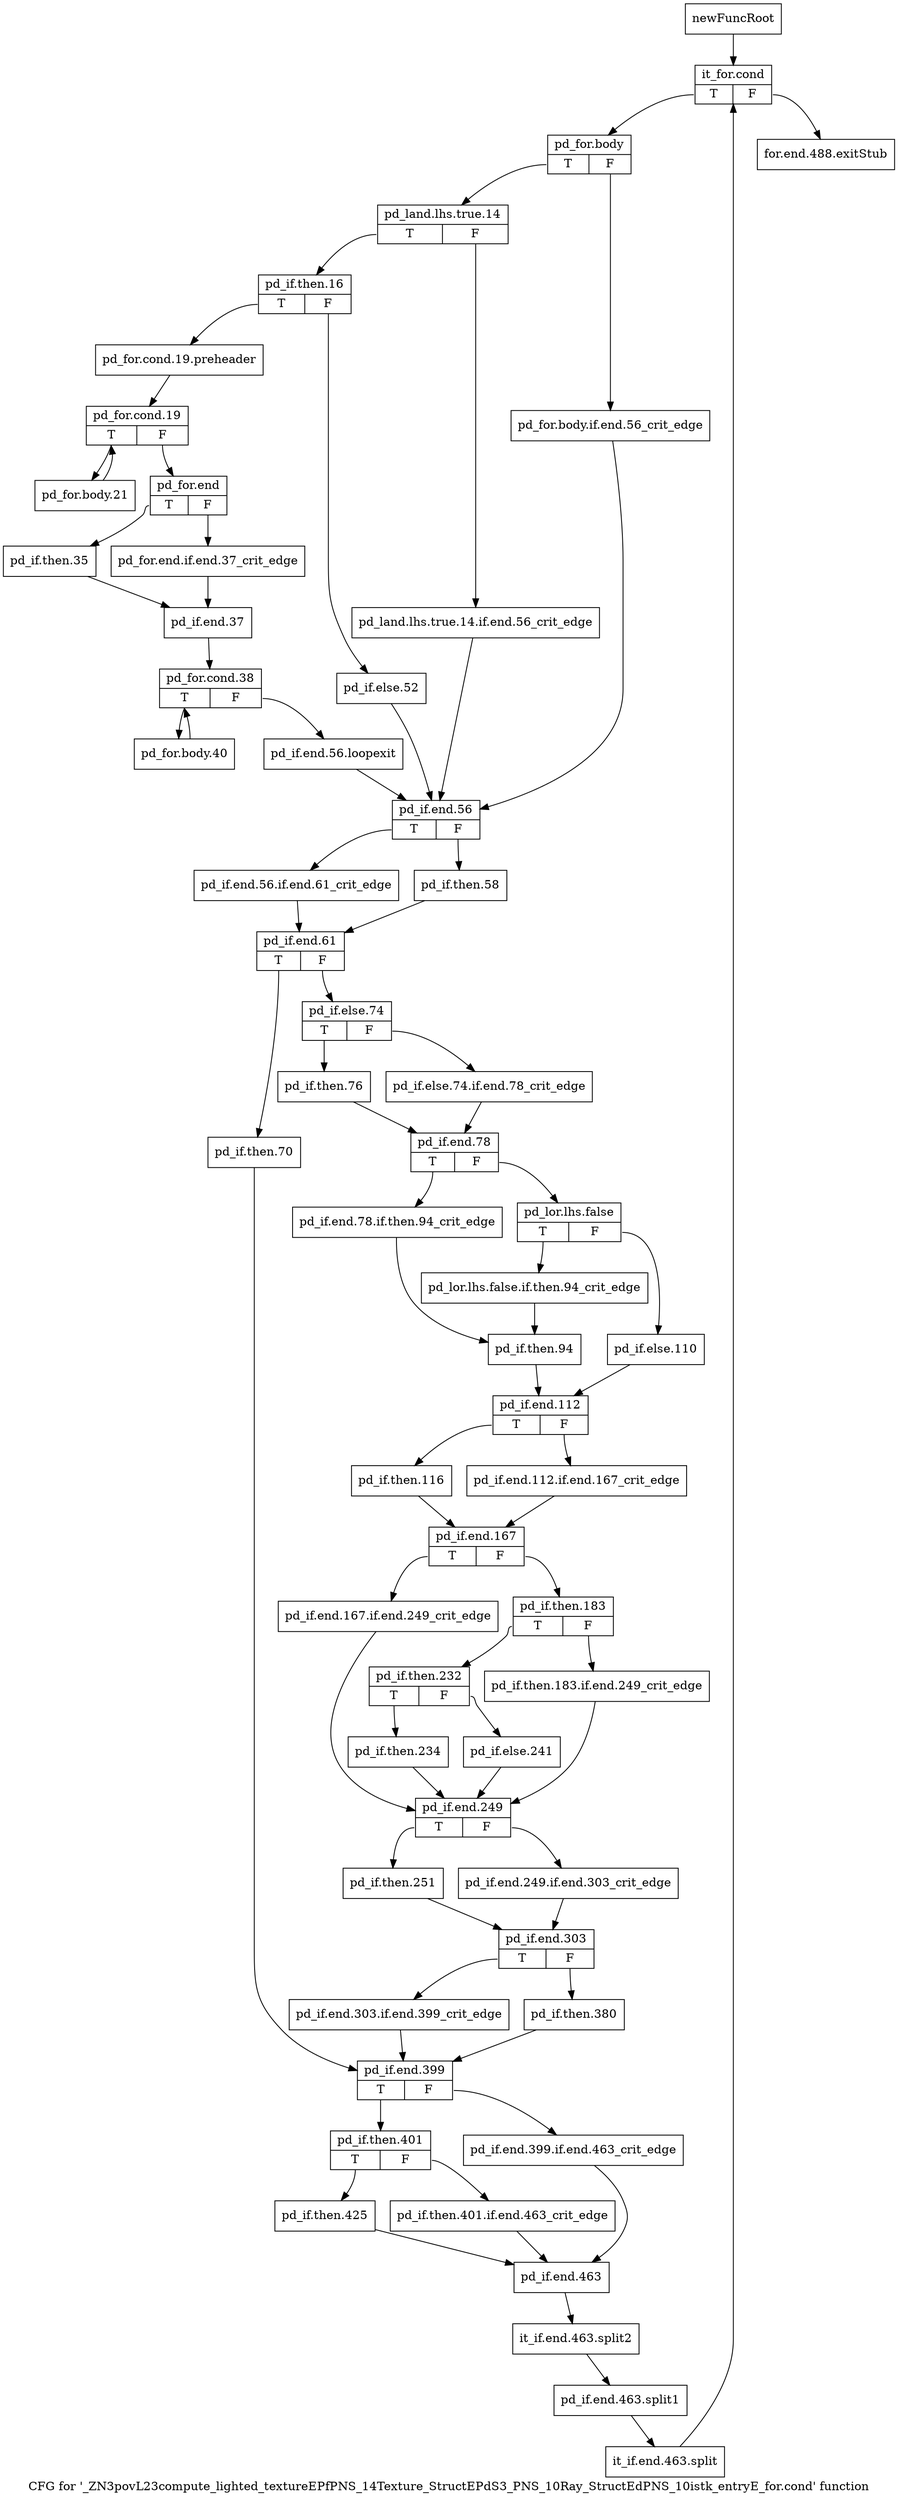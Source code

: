 digraph "CFG for '_ZN3povL23compute_lighted_textureEPfPNS_14Texture_StructEPdS3_PNS_10Ray_StructEdPNS_10istk_entryE_for.cond' function" {
	label="CFG for '_ZN3povL23compute_lighted_textureEPfPNS_14Texture_StructEPdS3_PNS_10Ray_StructEdPNS_10istk_entryE_for.cond' function";

	Node0x260b870 [shape=record,label="{newFuncRoot}"];
	Node0x260b870 -> Node0x260b910;
	Node0x260b8c0 [shape=record,label="{for.end.488.exitStub}"];
	Node0x260b910 [shape=record,label="{it_for.cond|{<s0>T|<s1>F}}"];
	Node0x260b910:s0 -> Node0x260b960;
	Node0x260b910:s1 -> Node0x260b8c0;
	Node0x260b960 [shape=record,label="{pd_for.body|{<s0>T|<s1>F}}"];
	Node0x260b960:s0 -> Node0x260ba00;
	Node0x260b960:s1 -> Node0x260b9b0;
	Node0x260b9b0 [shape=record,label="{pd_for.body.if.end.56_crit_edge}"];
	Node0x260b9b0 -> Node0x260bdc0;
	Node0x260ba00 [shape=record,label="{pd_land.lhs.true.14|{<s0>T|<s1>F}}"];
	Node0x260ba00:s0 -> Node0x260baa0;
	Node0x260ba00:s1 -> Node0x260ba50;
	Node0x260ba50 [shape=record,label="{pd_land.lhs.true.14.if.end.56_crit_edge}"];
	Node0x260ba50 -> Node0x260bdc0;
	Node0x260baa0 [shape=record,label="{pd_if.then.16|{<s0>T|<s1>F}}"];
	Node0x260baa0:s0 -> Node0x260bb40;
	Node0x260baa0:s1 -> Node0x260baf0;
	Node0x260baf0 [shape=record,label="{pd_if.else.52}"];
	Node0x260baf0 -> Node0x260bdc0;
	Node0x260bb40 [shape=record,label="{pd_for.cond.19.preheader}"];
	Node0x260bb40 -> Node0x260bb90;
	Node0x260bb90 [shape=record,label="{pd_for.cond.19|{<s0>T|<s1>F}}"];
	Node0x260bb90:s0 -> Node0x260c950;
	Node0x260bb90:s1 -> Node0x260bbe0;
	Node0x260bbe0 [shape=record,label="{pd_for.end|{<s0>T|<s1>F}}"];
	Node0x260bbe0:s0 -> Node0x260bc80;
	Node0x260bbe0:s1 -> Node0x260bc30;
	Node0x260bc30 [shape=record,label="{pd_for.end.if.end.37_crit_edge}"];
	Node0x260bc30 -> Node0x260bcd0;
	Node0x260bc80 [shape=record,label="{pd_if.then.35}"];
	Node0x260bc80 -> Node0x260bcd0;
	Node0x260bcd0 [shape=record,label="{pd_if.end.37}"];
	Node0x260bcd0 -> Node0x260bd20;
	Node0x260bd20 [shape=record,label="{pd_for.cond.38|{<s0>T|<s1>F}}"];
	Node0x260bd20:s0 -> Node0x260c900;
	Node0x260bd20:s1 -> Node0x260bd70;
	Node0x260bd70 [shape=record,label="{pd_if.end.56.loopexit}"];
	Node0x260bd70 -> Node0x260bdc0;
	Node0x260bdc0 [shape=record,label="{pd_if.end.56|{<s0>T|<s1>F}}"];
	Node0x260bdc0:s0 -> Node0x260be60;
	Node0x260bdc0:s1 -> Node0x260be10;
	Node0x260be10 [shape=record,label="{pd_if.then.58}"];
	Node0x260be10 -> Node0x260beb0;
	Node0x260be60 [shape=record,label="{pd_if.end.56.if.end.61_crit_edge}"];
	Node0x260be60 -> Node0x260beb0;
	Node0x260beb0 [shape=record,label="{pd_if.end.61|{<s0>T|<s1>F}}"];
	Node0x260beb0:s0 -> Node0x260c6d0;
	Node0x260beb0:s1 -> Node0x260bf00;
	Node0x260bf00 [shape=record,label="{pd_if.else.74|{<s0>T|<s1>F}}"];
	Node0x260bf00:s0 -> Node0x260bfa0;
	Node0x260bf00:s1 -> Node0x260bf50;
	Node0x260bf50 [shape=record,label="{pd_if.else.74.if.end.78_crit_edge}"];
	Node0x260bf50 -> Node0x260bff0;
	Node0x260bfa0 [shape=record,label="{pd_if.then.76}"];
	Node0x260bfa0 -> Node0x260bff0;
	Node0x260bff0 [shape=record,label="{pd_if.end.78|{<s0>T|<s1>F}}"];
	Node0x260bff0:s0 -> Node0x260c130;
	Node0x260bff0:s1 -> Node0x260c040;
	Node0x260c040 [shape=record,label="{pd_lor.lhs.false|{<s0>T|<s1>F}}"];
	Node0x260c040:s0 -> Node0x260c0e0;
	Node0x260c040:s1 -> Node0x260c090;
	Node0x260c090 [shape=record,label="{pd_if.else.110}"];
	Node0x260c090 -> Node0x260c1d0;
	Node0x260c0e0 [shape=record,label="{pd_lor.lhs.false.if.then.94_crit_edge}"];
	Node0x260c0e0 -> Node0x260c180;
	Node0x260c130 [shape=record,label="{pd_if.end.78.if.then.94_crit_edge}"];
	Node0x260c130 -> Node0x260c180;
	Node0x260c180 [shape=record,label="{pd_if.then.94}"];
	Node0x260c180 -> Node0x260c1d0;
	Node0x260c1d0 [shape=record,label="{pd_if.end.112|{<s0>T|<s1>F}}"];
	Node0x260c1d0:s0 -> Node0x260c270;
	Node0x260c1d0:s1 -> Node0x260c220;
	Node0x260c220 [shape=record,label="{pd_if.end.112.if.end.167_crit_edge}"];
	Node0x260c220 -> Node0x260c2c0;
	Node0x260c270 [shape=record,label="{pd_if.then.116}"];
	Node0x260c270 -> Node0x260c2c0;
	Node0x260c2c0 [shape=record,label="{pd_if.end.167|{<s0>T|<s1>F}}"];
	Node0x260c2c0:s0 -> Node0x260c4a0;
	Node0x260c2c0:s1 -> Node0x260c310;
	Node0x260c310 [shape=record,label="{pd_if.then.183|{<s0>T|<s1>F}}"];
	Node0x260c310:s0 -> Node0x260c3b0;
	Node0x260c310:s1 -> Node0x260c360;
	Node0x260c360 [shape=record,label="{pd_if.then.183.if.end.249_crit_edge}"];
	Node0x260c360 -> Node0x260c4f0;
	Node0x260c3b0 [shape=record,label="{pd_if.then.232|{<s0>T|<s1>F}}"];
	Node0x260c3b0:s0 -> Node0x260c450;
	Node0x260c3b0:s1 -> Node0x260c400;
	Node0x260c400 [shape=record,label="{pd_if.else.241}"];
	Node0x260c400 -> Node0x260c4f0;
	Node0x260c450 [shape=record,label="{pd_if.then.234}"];
	Node0x260c450 -> Node0x260c4f0;
	Node0x260c4a0 [shape=record,label="{pd_if.end.167.if.end.249_crit_edge}"];
	Node0x260c4a0 -> Node0x260c4f0;
	Node0x260c4f0 [shape=record,label="{pd_if.end.249|{<s0>T|<s1>F}}"];
	Node0x260c4f0:s0 -> Node0x260c590;
	Node0x260c4f0:s1 -> Node0x260c540;
	Node0x260c540 [shape=record,label="{pd_if.end.249.if.end.303_crit_edge}"];
	Node0x260c540 -> Node0x260c5e0;
	Node0x260c590 [shape=record,label="{pd_if.then.251}"];
	Node0x260c590 -> Node0x260c5e0;
	Node0x260c5e0 [shape=record,label="{pd_if.end.303|{<s0>T|<s1>F}}"];
	Node0x260c5e0:s0 -> Node0x260c680;
	Node0x260c5e0:s1 -> Node0x260c630;
	Node0x260c630 [shape=record,label="{pd_if.then.380}"];
	Node0x260c630 -> Node0x260c720;
	Node0x260c680 [shape=record,label="{pd_if.end.303.if.end.399_crit_edge}"];
	Node0x260c680 -> Node0x260c720;
	Node0x260c6d0 [shape=record,label="{pd_if.then.70}"];
	Node0x260c6d0 -> Node0x260c720;
	Node0x260c720 [shape=record,label="{pd_if.end.399|{<s0>T|<s1>F}}"];
	Node0x260c720:s0 -> Node0x260c7c0;
	Node0x260c720:s1 -> Node0x260c770;
	Node0x260c770 [shape=record,label="{pd_if.end.399.if.end.463_crit_edge}"];
	Node0x260c770 -> Node0x260c8b0;
	Node0x260c7c0 [shape=record,label="{pd_if.then.401|{<s0>T|<s1>F}}"];
	Node0x260c7c0:s0 -> Node0x260c860;
	Node0x260c7c0:s1 -> Node0x260c810;
	Node0x260c810 [shape=record,label="{pd_if.then.401.if.end.463_crit_edge}"];
	Node0x260c810 -> Node0x260c8b0;
	Node0x260c860 [shape=record,label="{pd_if.then.425}"];
	Node0x260c860 -> Node0x260c8b0;
	Node0x260c8b0 [shape=record,label="{pd_if.end.463}"];
	Node0x260c8b0 -> Node0x37f6480;
	Node0x37f6480 [shape=record,label="{it_if.end.463.split2}"];
	Node0x37f6480 -> Node0x37f80f0;
	Node0x37f80f0 [shape=record,label="{pd_if.end.463.split1}"];
	Node0x37f80f0 -> Node0x37f9d80;
	Node0x37f9d80 [shape=record,label="{it_if.end.463.split}"];
	Node0x37f9d80 -> Node0x260b910;
	Node0x260c900 [shape=record,label="{pd_for.body.40}"];
	Node0x260c900 -> Node0x260bd20;
	Node0x260c950 [shape=record,label="{pd_for.body.21}"];
	Node0x260c950 -> Node0x260bb90;
}
